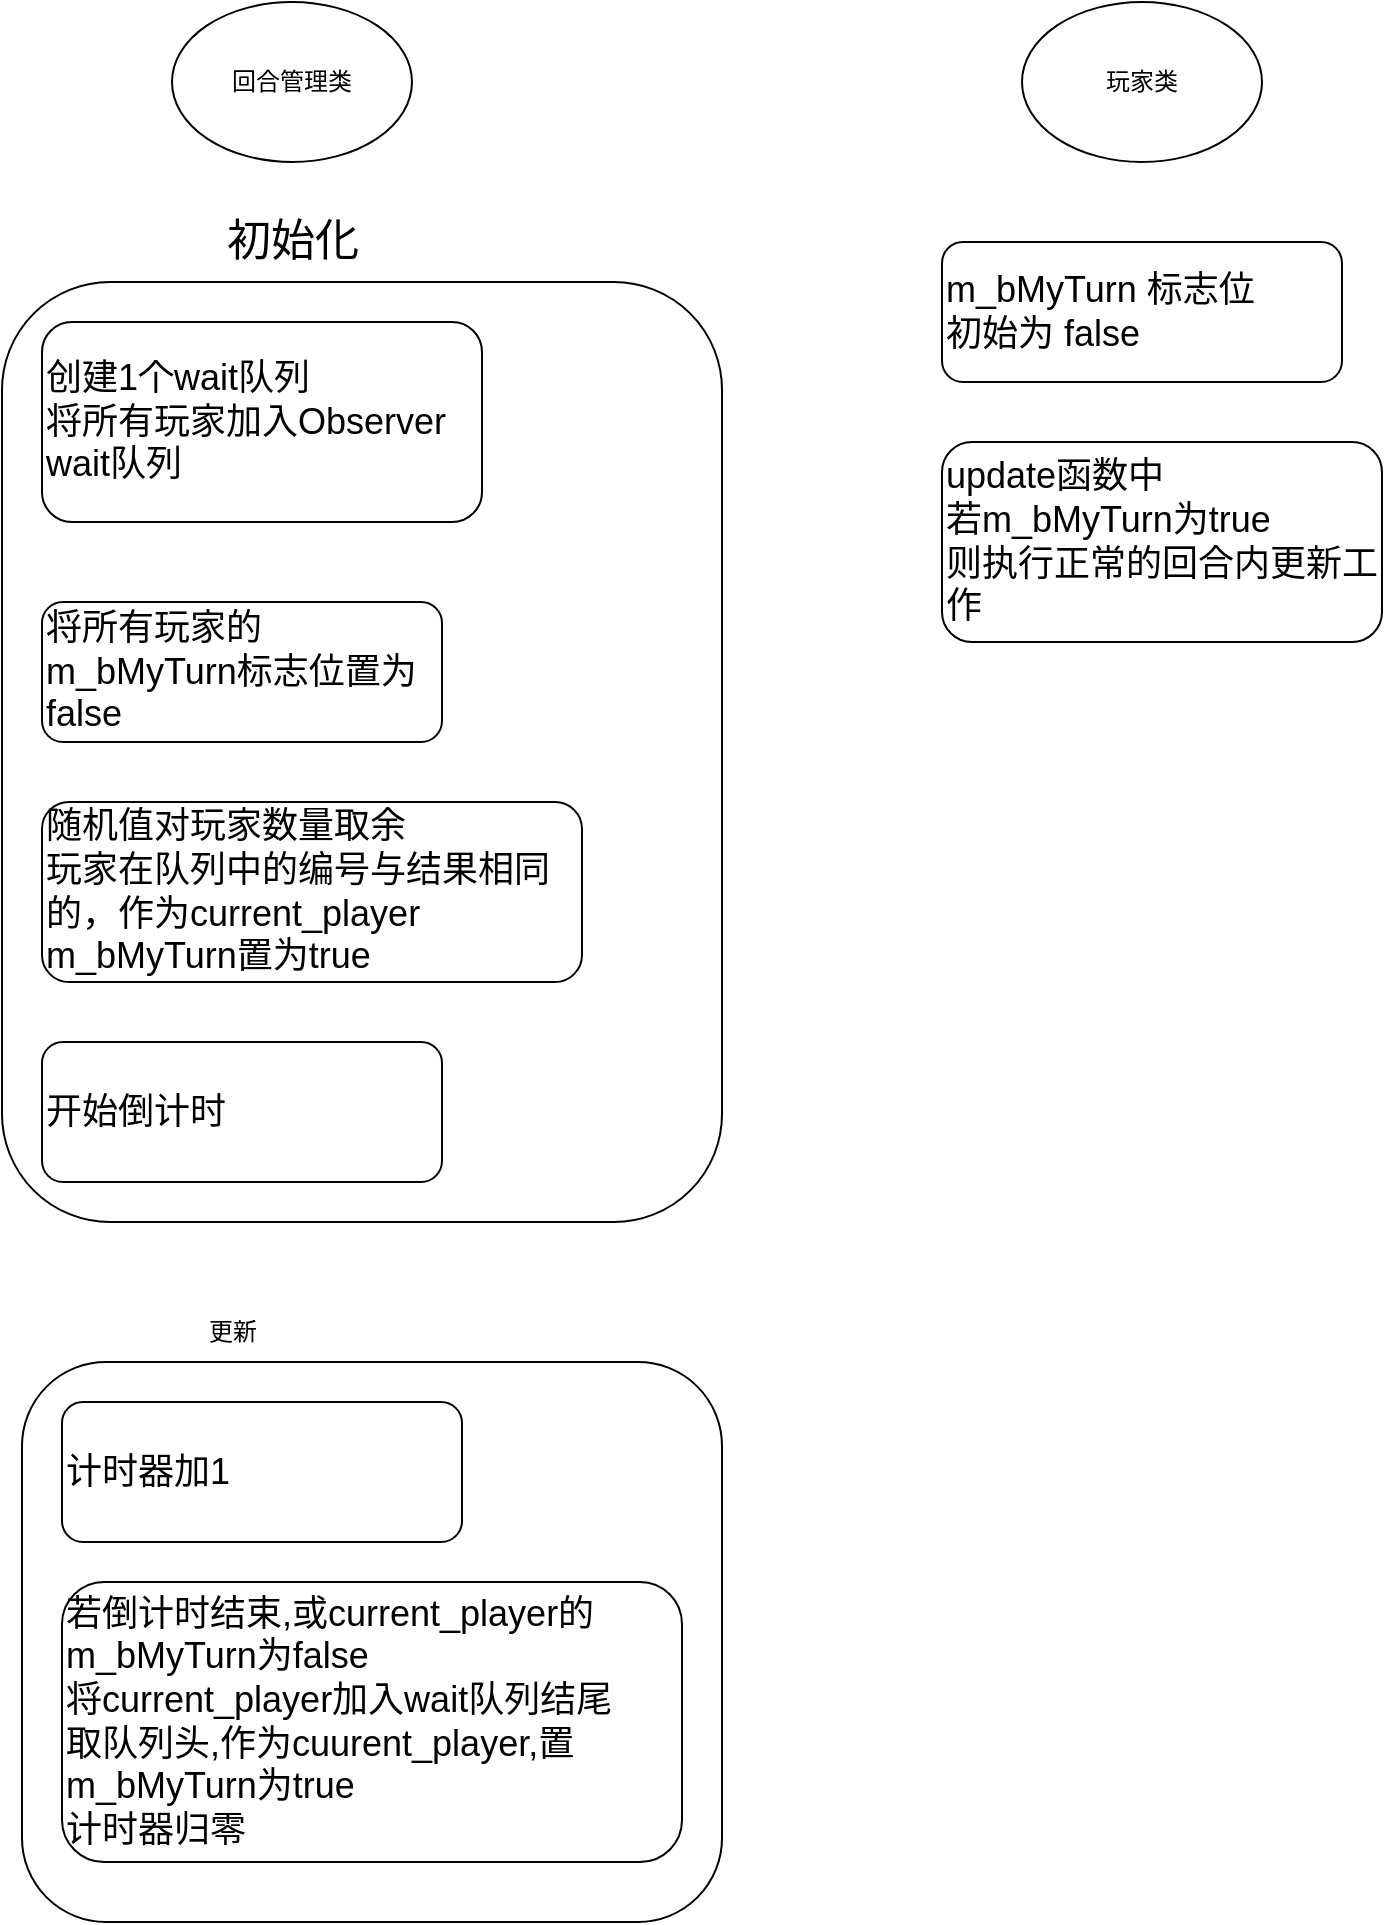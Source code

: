 <mxfile version="24.6.4" type="device">
  <diagram name="第 1 页" id="vcJsN9X2RdP99NHRuY0J">
    <mxGraphModel dx="864" dy="516" grid="1" gridSize="10" guides="1" tooltips="1" connect="1" arrows="1" fold="1" page="1" pageScale="1" pageWidth="827" pageHeight="1169" math="0" shadow="0">
      <root>
        <mxCell id="0" />
        <mxCell id="1" parent="0" />
        <mxCell id="Fs0TjwBJbksPh68TmBvu-14" value="" style="rounded=1;whiteSpace=wrap;html=1;" vertex="1" parent="1">
          <mxGeometry x="50" y="700" width="350" height="280" as="geometry" />
        </mxCell>
        <mxCell id="Fs0TjwBJbksPh68TmBvu-10" value="" style="rounded=1;whiteSpace=wrap;html=1;" vertex="1" parent="1">
          <mxGeometry x="40" y="160" width="360" height="470" as="geometry" />
        </mxCell>
        <mxCell id="Fs0TjwBJbksPh68TmBvu-1" value="回合管理类" style="ellipse;whiteSpace=wrap;html=1;" vertex="1" parent="1">
          <mxGeometry x="125" y="20" width="120" height="80" as="geometry" />
        </mxCell>
        <mxCell id="Fs0TjwBJbksPh68TmBvu-2" value="&lt;div&gt;创建1个&lt;span style=&quot;background-color: initial;&quot;&gt;wait队列&lt;/span&gt;&lt;/div&gt;将所有玩家加入Observer wait队列" style="rounded=1;whiteSpace=wrap;html=1;fontSize=18;align=left;" vertex="1" parent="1">
          <mxGeometry x="60" y="180" width="220" height="100" as="geometry" />
        </mxCell>
        <mxCell id="Fs0TjwBJbksPh68TmBvu-3" value="若倒计时结束,或current_player的m_bMyTurn为false&lt;div&gt;&lt;span style=&quot;background-color: initial;&quot;&gt;将current_player加入wait队列结尾&lt;/span&gt;&lt;br&gt;&lt;/div&gt;&lt;div&gt;取队列头,作为cuurent_player,置m_bMyTurn为true&lt;/div&gt;&lt;div&gt;计时器归零&lt;/div&gt;" style="rounded=1;whiteSpace=wrap;html=1;fontSize=18;align=left;" vertex="1" parent="1">
          <mxGeometry x="70" y="810" width="310" height="140" as="geometry" />
        </mxCell>
        <mxCell id="Fs0TjwBJbksPh68TmBvu-4" value="将所有玩家的m_bMyTurn标志位置为false" style="rounded=1;whiteSpace=wrap;html=1;fontSize=18;align=left;" vertex="1" parent="1">
          <mxGeometry x="60" y="320" width="200" height="70" as="geometry" />
        </mxCell>
        <mxCell id="Fs0TjwBJbksPh68TmBvu-5" value="玩家类" style="ellipse;whiteSpace=wrap;html=1;" vertex="1" parent="1">
          <mxGeometry x="550" y="20" width="120" height="80" as="geometry" />
        </mxCell>
        <mxCell id="Fs0TjwBJbksPh68TmBvu-6" value="m_bMyTurn 标志位&lt;div&gt;初始为 false&lt;/div&gt;" style="rounded=1;whiteSpace=wrap;html=1;fontSize=18;align=left;" vertex="1" parent="1">
          <mxGeometry x="510" y="140" width="200" height="70" as="geometry" />
        </mxCell>
        <mxCell id="Fs0TjwBJbksPh68TmBvu-7" value="随机值对玩家数量取余&lt;div&gt;玩家在队列中的编号与结果相同的，作为current_player&lt;/div&gt;&lt;div&gt;m_bMyTurn置为true&lt;/div&gt;" style="rounded=1;whiteSpace=wrap;html=1;fontSize=18;align=left;" vertex="1" parent="1">
          <mxGeometry x="60" y="420" width="270" height="90" as="geometry" />
        </mxCell>
        <mxCell id="Fs0TjwBJbksPh68TmBvu-8" value="update函数中&lt;div&gt;若m_bMyTurn为true&lt;/div&gt;&lt;div&gt;则执行正常的回合内更新工作&lt;/div&gt;" style="rounded=1;whiteSpace=wrap;html=1;fontSize=18;align=left;" vertex="1" parent="1">
          <mxGeometry x="510" y="240" width="220" height="100" as="geometry" />
        </mxCell>
        <mxCell id="Fs0TjwBJbksPh68TmBvu-9" value="开始倒计时" style="rounded=1;whiteSpace=wrap;html=1;fontSize=18;align=left;" vertex="1" parent="1">
          <mxGeometry x="60" y="540" width="200" height="70" as="geometry" />
        </mxCell>
        <mxCell id="Fs0TjwBJbksPh68TmBvu-11" value="&lt;font style=&quot;font-size: 22px;&quot;&gt;初始化&lt;/font&gt;" style="text;html=1;align=center;verticalAlign=middle;resizable=0;points=[];autosize=1;strokeColor=none;fillColor=none;" vertex="1" parent="1">
          <mxGeometry x="140" y="120" width="90" height="40" as="geometry" />
        </mxCell>
        <mxCell id="Fs0TjwBJbksPh68TmBvu-12" value="更新" style="text;html=1;align=center;verticalAlign=middle;resizable=0;points=[];autosize=1;strokeColor=none;fillColor=none;" vertex="1" parent="1">
          <mxGeometry x="130" y="670" width="50" height="30" as="geometry" />
        </mxCell>
        <mxCell id="Fs0TjwBJbksPh68TmBvu-13" value="计时器加1" style="rounded=1;whiteSpace=wrap;html=1;fontSize=18;align=left;" vertex="1" parent="1">
          <mxGeometry x="70" y="720" width="200" height="70" as="geometry" />
        </mxCell>
      </root>
    </mxGraphModel>
  </diagram>
</mxfile>
